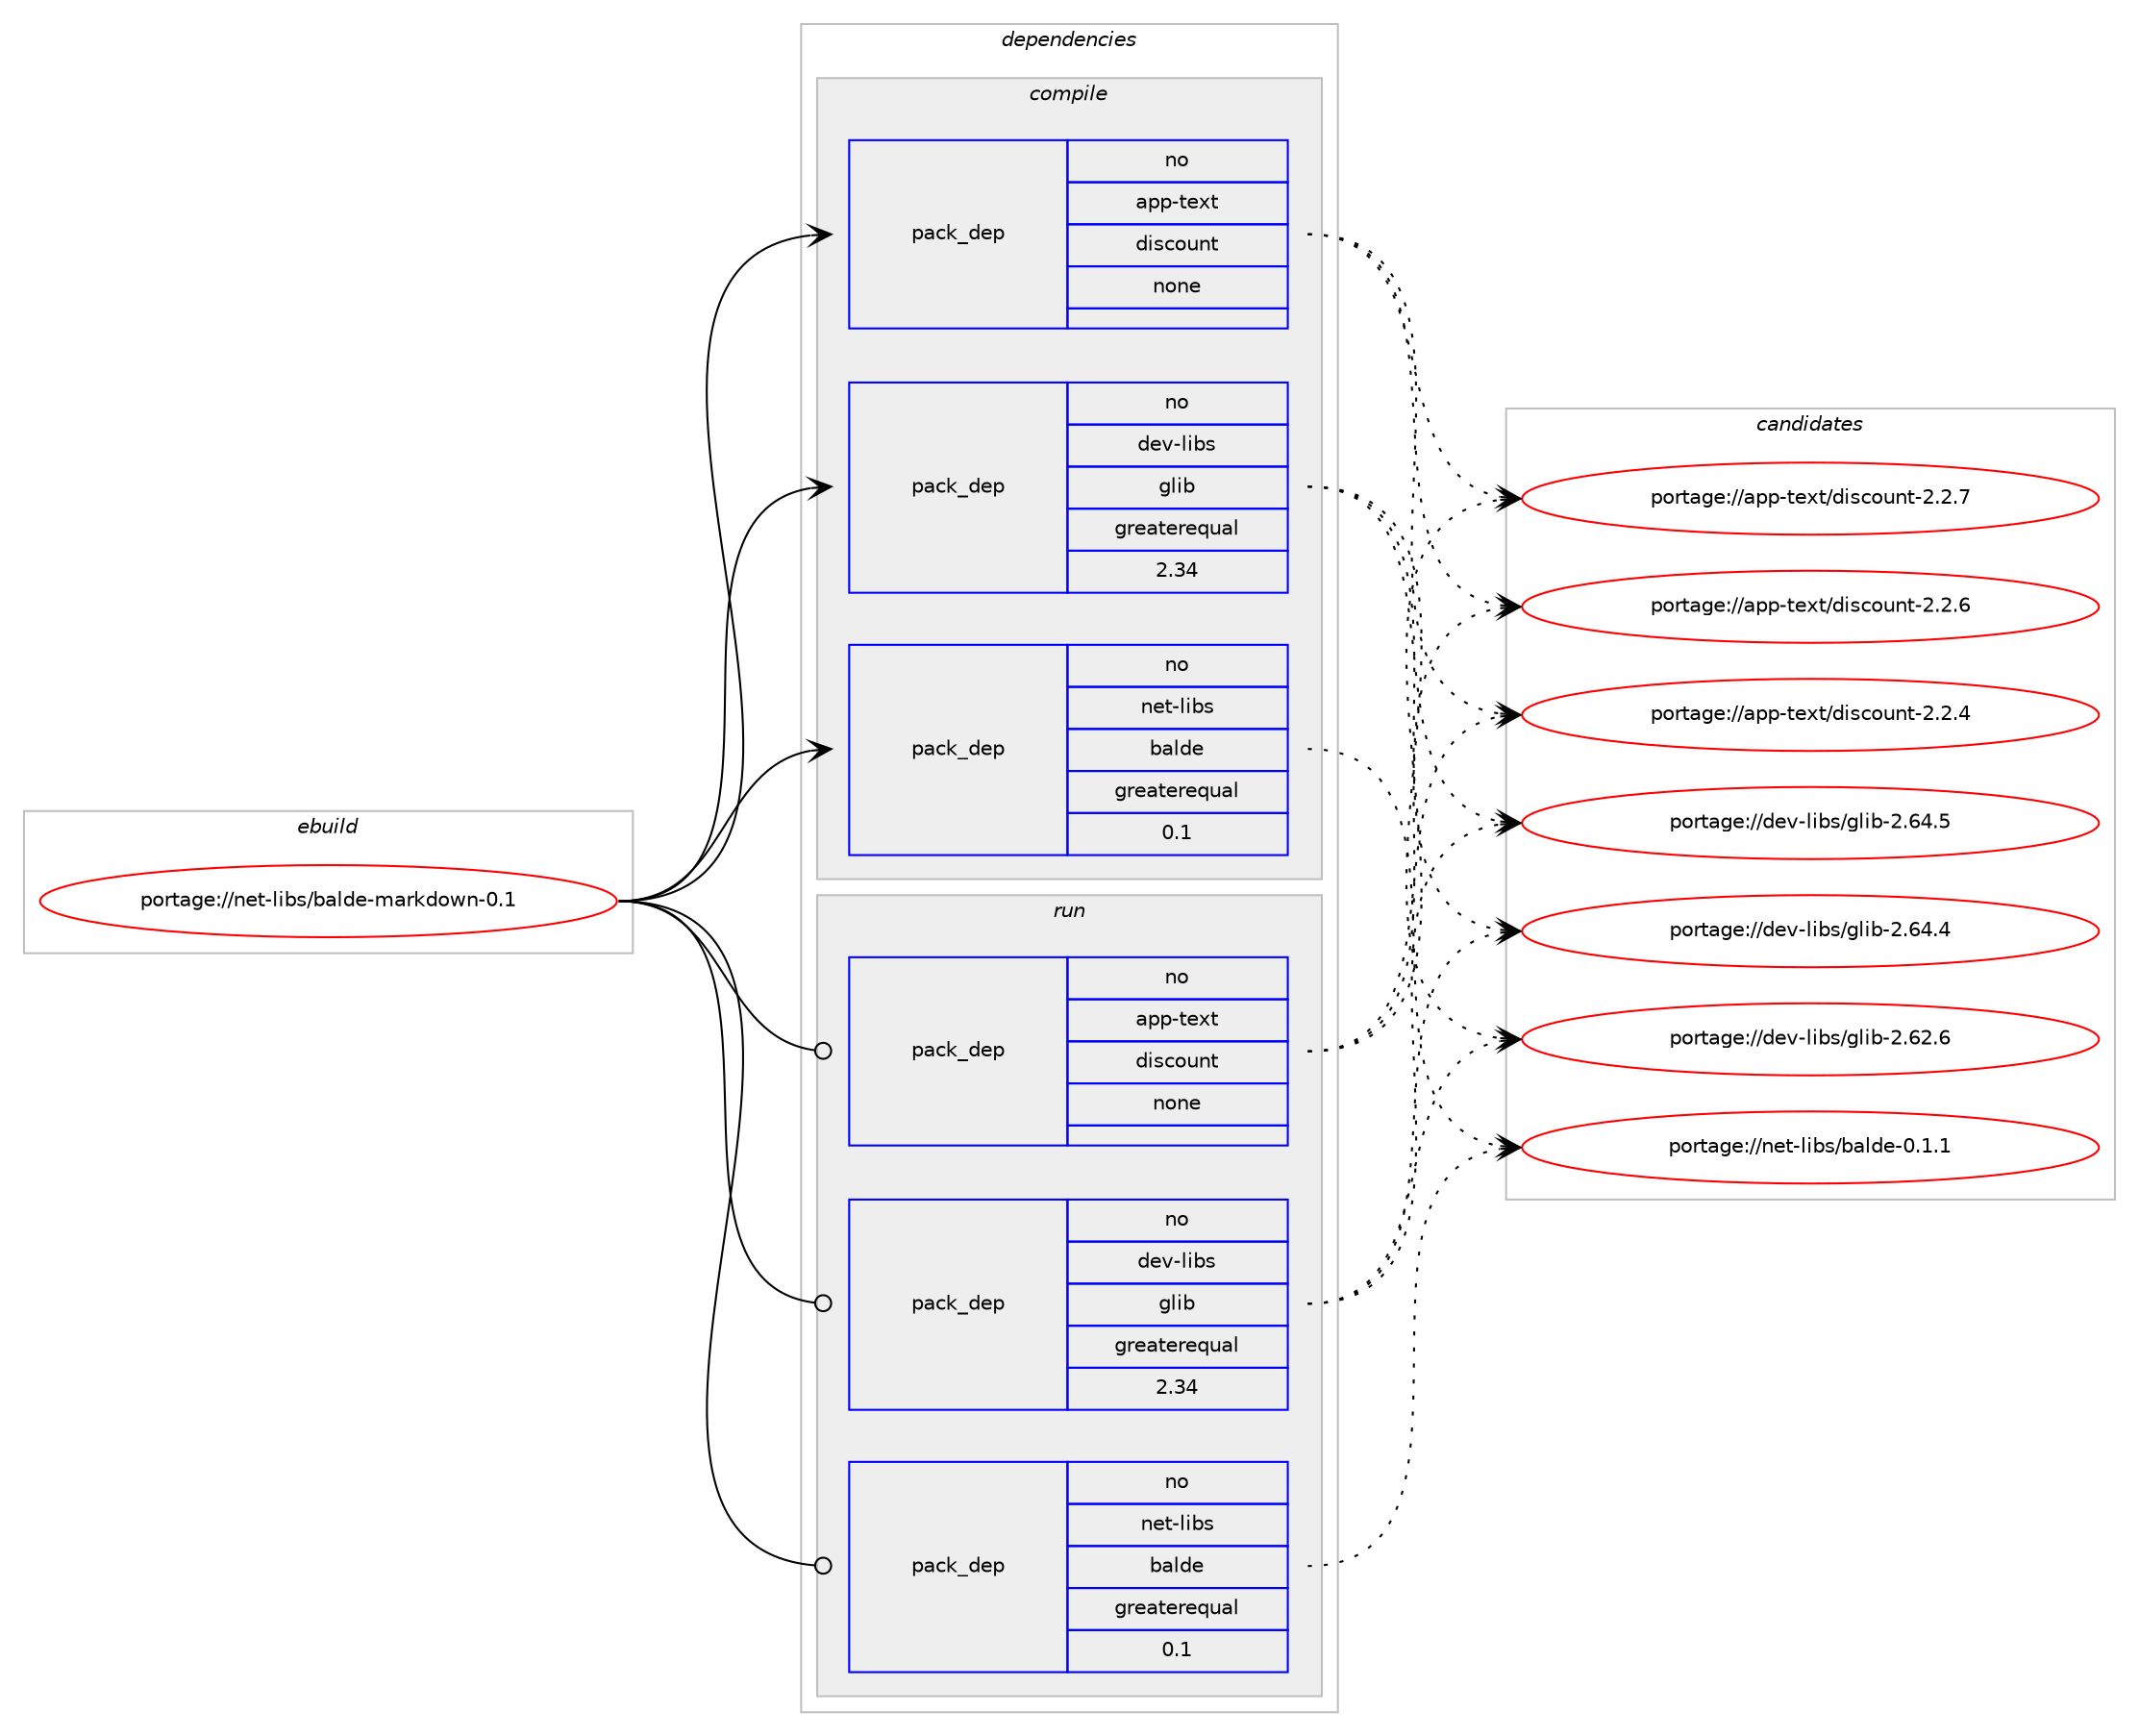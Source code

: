digraph prolog {

# *************
# Graph options
# *************

newrank=true;
concentrate=true;
compound=true;
graph [rankdir=LR,fontname=Helvetica,fontsize=10,ranksep=1.5];#, ranksep=2.5, nodesep=0.2];
edge  [arrowhead=vee];
node  [fontname=Helvetica,fontsize=10];

# **********
# The ebuild
# **********

subgraph cluster_leftcol {
color=gray;
rank=same;
label=<<i>ebuild</i>>;
id [label="portage://net-libs/balde-markdown-0.1", color=red, width=4, href="../net-libs/balde-markdown-0.1.svg"];
}

# ****************
# The dependencies
# ****************

subgraph cluster_midcol {
color=gray;
label=<<i>dependencies</i>>;
subgraph cluster_compile {
fillcolor="#eeeeee";
style=filled;
label=<<i>compile</i>>;
subgraph pack3961 {
dependency4965 [label=<<TABLE BORDER="0" CELLBORDER="1" CELLSPACING="0" CELLPADDING="4" WIDTH="220"><TR><TD ROWSPAN="6" CELLPADDING="30">pack_dep</TD></TR><TR><TD WIDTH="110">no</TD></TR><TR><TD>app-text</TD></TR><TR><TD>discount</TD></TR><TR><TD>none</TD></TR><TR><TD></TD></TR></TABLE>>, shape=none, color=blue];
}
id:e -> dependency4965:w [weight=20,style="solid",arrowhead="vee"];
subgraph pack3962 {
dependency4966 [label=<<TABLE BORDER="0" CELLBORDER="1" CELLSPACING="0" CELLPADDING="4" WIDTH="220"><TR><TD ROWSPAN="6" CELLPADDING="30">pack_dep</TD></TR><TR><TD WIDTH="110">no</TD></TR><TR><TD>dev-libs</TD></TR><TR><TD>glib</TD></TR><TR><TD>greaterequal</TD></TR><TR><TD>2.34</TD></TR></TABLE>>, shape=none, color=blue];
}
id:e -> dependency4966:w [weight=20,style="solid",arrowhead="vee"];
subgraph pack3963 {
dependency4967 [label=<<TABLE BORDER="0" CELLBORDER="1" CELLSPACING="0" CELLPADDING="4" WIDTH="220"><TR><TD ROWSPAN="6" CELLPADDING="30">pack_dep</TD></TR><TR><TD WIDTH="110">no</TD></TR><TR><TD>net-libs</TD></TR><TR><TD>balde</TD></TR><TR><TD>greaterequal</TD></TR><TR><TD>0.1</TD></TR></TABLE>>, shape=none, color=blue];
}
id:e -> dependency4967:w [weight=20,style="solid",arrowhead="vee"];
}
subgraph cluster_compileandrun {
fillcolor="#eeeeee";
style=filled;
label=<<i>compile and run</i>>;
}
subgraph cluster_run {
fillcolor="#eeeeee";
style=filled;
label=<<i>run</i>>;
subgraph pack3964 {
dependency4968 [label=<<TABLE BORDER="0" CELLBORDER="1" CELLSPACING="0" CELLPADDING="4" WIDTH="220"><TR><TD ROWSPAN="6" CELLPADDING="30">pack_dep</TD></TR><TR><TD WIDTH="110">no</TD></TR><TR><TD>app-text</TD></TR><TR><TD>discount</TD></TR><TR><TD>none</TD></TR><TR><TD></TD></TR></TABLE>>, shape=none, color=blue];
}
id:e -> dependency4968:w [weight=20,style="solid",arrowhead="odot"];
subgraph pack3965 {
dependency4969 [label=<<TABLE BORDER="0" CELLBORDER="1" CELLSPACING="0" CELLPADDING="4" WIDTH="220"><TR><TD ROWSPAN="6" CELLPADDING="30">pack_dep</TD></TR><TR><TD WIDTH="110">no</TD></TR><TR><TD>dev-libs</TD></TR><TR><TD>glib</TD></TR><TR><TD>greaterequal</TD></TR><TR><TD>2.34</TD></TR></TABLE>>, shape=none, color=blue];
}
id:e -> dependency4969:w [weight=20,style="solid",arrowhead="odot"];
subgraph pack3966 {
dependency4970 [label=<<TABLE BORDER="0" CELLBORDER="1" CELLSPACING="0" CELLPADDING="4" WIDTH="220"><TR><TD ROWSPAN="6" CELLPADDING="30">pack_dep</TD></TR><TR><TD WIDTH="110">no</TD></TR><TR><TD>net-libs</TD></TR><TR><TD>balde</TD></TR><TR><TD>greaterequal</TD></TR><TR><TD>0.1</TD></TR></TABLE>>, shape=none, color=blue];
}
id:e -> dependency4970:w [weight=20,style="solid",arrowhead="odot"];
}
}

# **************
# The candidates
# **************

subgraph cluster_choices {
rank=same;
color=gray;
label=<<i>candidates</i>>;

subgraph choice3961 {
color=black;
nodesep=1;
choice97112112451161011201164710010511599111117110116455046504655 [label="portage://app-text/discount-2.2.7", color=red, width=4,href="../app-text/discount-2.2.7.svg"];
choice97112112451161011201164710010511599111117110116455046504654 [label="portage://app-text/discount-2.2.6", color=red, width=4,href="../app-text/discount-2.2.6.svg"];
choice97112112451161011201164710010511599111117110116455046504652 [label="portage://app-text/discount-2.2.4", color=red, width=4,href="../app-text/discount-2.2.4.svg"];
dependency4965:e -> choice97112112451161011201164710010511599111117110116455046504655:w [style=dotted,weight="100"];
dependency4965:e -> choice97112112451161011201164710010511599111117110116455046504654:w [style=dotted,weight="100"];
dependency4965:e -> choice97112112451161011201164710010511599111117110116455046504652:w [style=dotted,weight="100"];
}
subgraph choice3962 {
color=black;
nodesep=1;
choice1001011184510810598115471031081059845504654524653 [label="portage://dev-libs/glib-2.64.5", color=red, width=4,href="../dev-libs/glib-2.64.5.svg"];
choice1001011184510810598115471031081059845504654524652 [label="portage://dev-libs/glib-2.64.4", color=red, width=4,href="../dev-libs/glib-2.64.4.svg"];
choice1001011184510810598115471031081059845504654504654 [label="portage://dev-libs/glib-2.62.6", color=red, width=4,href="../dev-libs/glib-2.62.6.svg"];
dependency4966:e -> choice1001011184510810598115471031081059845504654524653:w [style=dotted,weight="100"];
dependency4966:e -> choice1001011184510810598115471031081059845504654524652:w [style=dotted,weight="100"];
dependency4966:e -> choice1001011184510810598115471031081059845504654504654:w [style=dotted,weight="100"];
}
subgraph choice3963 {
color=black;
nodesep=1;
choice1101011164510810598115479897108100101454846494649 [label="portage://net-libs/balde-0.1.1", color=red, width=4,href="../net-libs/balde-0.1.1.svg"];
dependency4967:e -> choice1101011164510810598115479897108100101454846494649:w [style=dotted,weight="100"];
}
subgraph choice3964 {
color=black;
nodesep=1;
choice97112112451161011201164710010511599111117110116455046504655 [label="portage://app-text/discount-2.2.7", color=red, width=4,href="../app-text/discount-2.2.7.svg"];
choice97112112451161011201164710010511599111117110116455046504654 [label="portage://app-text/discount-2.2.6", color=red, width=4,href="../app-text/discount-2.2.6.svg"];
choice97112112451161011201164710010511599111117110116455046504652 [label="portage://app-text/discount-2.2.4", color=red, width=4,href="../app-text/discount-2.2.4.svg"];
dependency4968:e -> choice97112112451161011201164710010511599111117110116455046504655:w [style=dotted,weight="100"];
dependency4968:e -> choice97112112451161011201164710010511599111117110116455046504654:w [style=dotted,weight="100"];
dependency4968:e -> choice97112112451161011201164710010511599111117110116455046504652:w [style=dotted,weight="100"];
}
subgraph choice3965 {
color=black;
nodesep=1;
choice1001011184510810598115471031081059845504654524653 [label="portage://dev-libs/glib-2.64.5", color=red, width=4,href="../dev-libs/glib-2.64.5.svg"];
choice1001011184510810598115471031081059845504654524652 [label="portage://dev-libs/glib-2.64.4", color=red, width=4,href="../dev-libs/glib-2.64.4.svg"];
choice1001011184510810598115471031081059845504654504654 [label="portage://dev-libs/glib-2.62.6", color=red, width=4,href="../dev-libs/glib-2.62.6.svg"];
dependency4969:e -> choice1001011184510810598115471031081059845504654524653:w [style=dotted,weight="100"];
dependency4969:e -> choice1001011184510810598115471031081059845504654524652:w [style=dotted,weight="100"];
dependency4969:e -> choice1001011184510810598115471031081059845504654504654:w [style=dotted,weight="100"];
}
subgraph choice3966 {
color=black;
nodesep=1;
choice1101011164510810598115479897108100101454846494649 [label="portage://net-libs/balde-0.1.1", color=red, width=4,href="../net-libs/balde-0.1.1.svg"];
dependency4970:e -> choice1101011164510810598115479897108100101454846494649:w [style=dotted,weight="100"];
}
}

}
